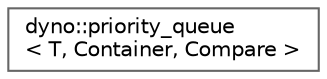 digraph "Graphical Class Hierarchy"
{
 // LATEX_PDF_SIZE
  bgcolor="transparent";
  edge [fontname=Helvetica,fontsize=10,labelfontname=Helvetica,labelfontsize=10];
  node [fontname=Helvetica,fontsize=10,shape=box,height=0.2,width=0.4];
  rankdir="LR";
  Node0 [id="Node000000",label="dyno::priority_queue\l\< T, Container, Compare \>",height=0.2,width=0.4,color="grey40", fillcolor="white", style="filled",URL="$classdyno_1_1priority__queue.html",tooltip=" "];
}
